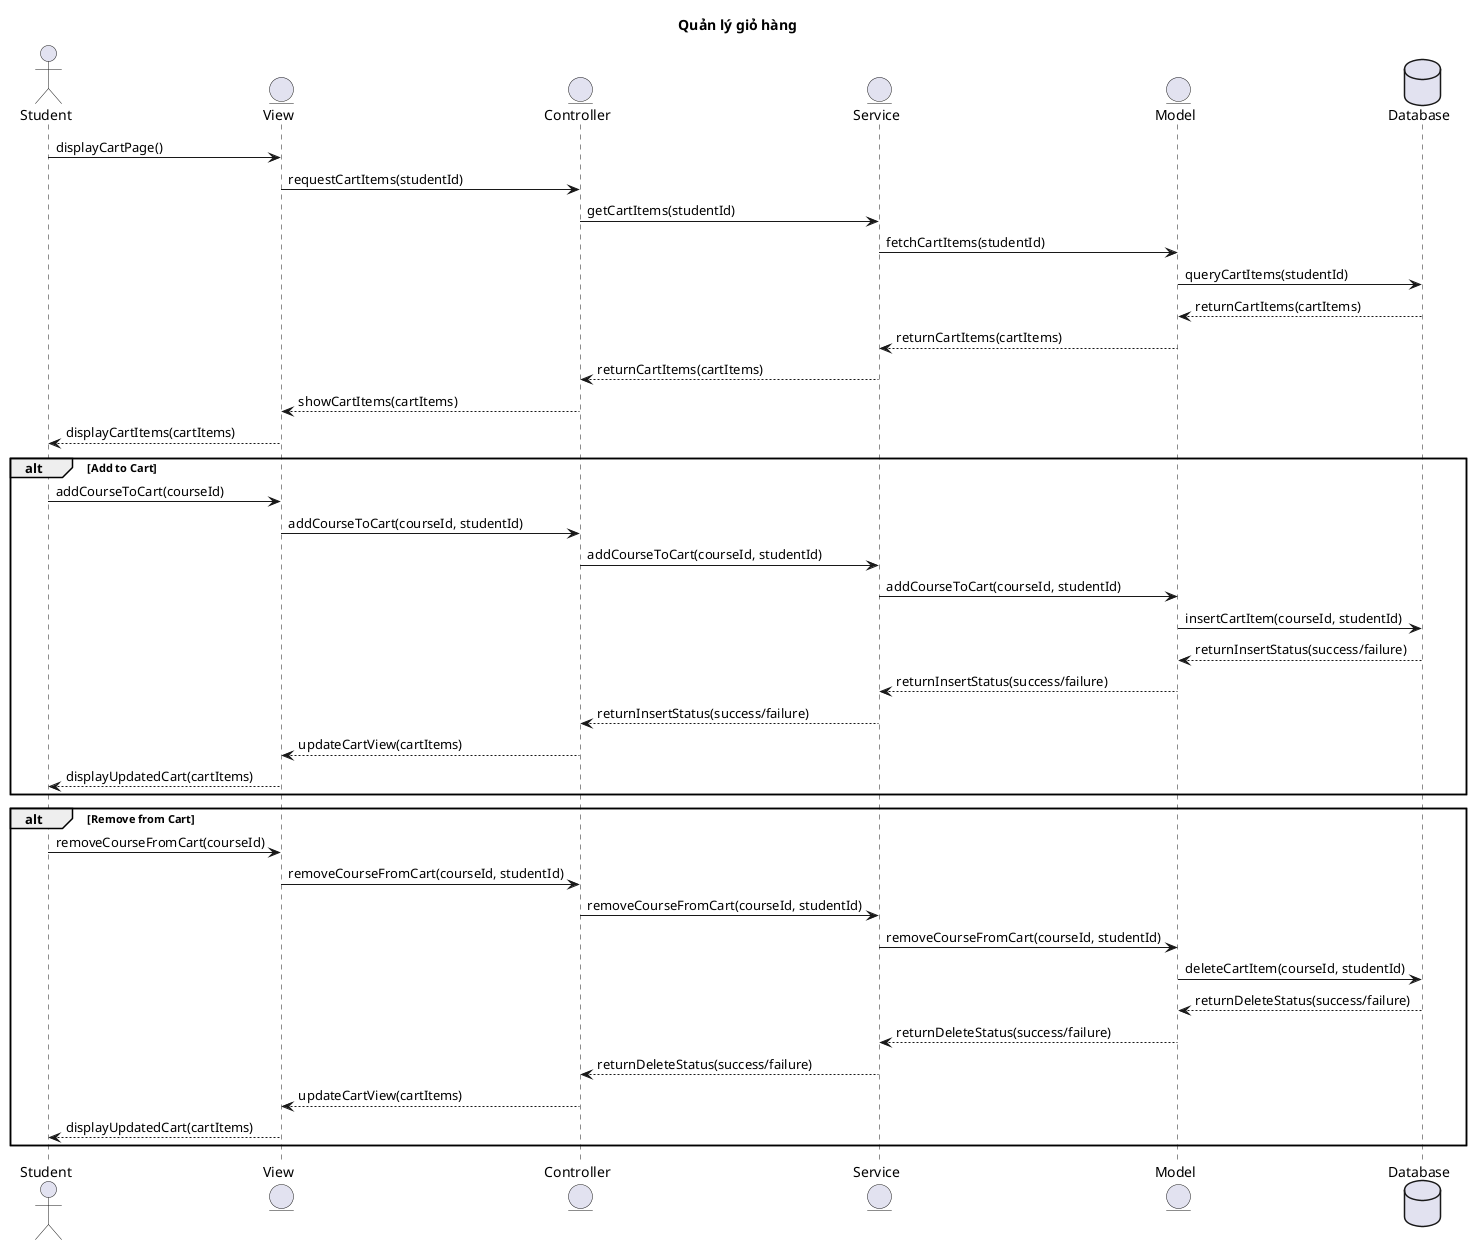 @startuml
title Quản lý giỏ hàng

actor Student
entity View
entity Controller
entity Service
entity Model
database Database

Student -> View : displayCartPage()
View -> Controller : requestCartItems(studentId)
Controller -> Service : getCartItems(studentId)
Service -> Model : fetchCartItems(studentId)
Model -> Database : queryCartItems(studentId)
Database --> Model : returnCartItems(cartItems)
Model --> Service : returnCartItems(cartItems)
Service --> Controller : returnCartItems(cartItems)
Controller --> View : showCartItems(cartItems)
View --> Student : displayCartItems(cartItems)

alt Add to Cart
    Student -> View : addCourseToCart(courseId)
    View -> Controller : addCourseToCart(courseId, studentId)
    Controller -> Service : addCourseToCart(courseId, studentId)
    Service -> Model : addCourseToCart(courseId, studentId)
    Model -> Database : insertCartItem(courseId, studentId)
    Database --> Model : returnInsertStatus(success/failure)
    Model --> Service : returnInsertStatus(success/failure)
    Service --> Controller : returnInsertStatus(success/failure)
    Controller --> View : updateCartView(cartItems)
    View --> Student : displayUpdatedCart(cartItems)
end

alt Remove from Cart
    Student -> View : removeCourseFromCart(courseId)
    View -> Controller : removeCourseFromCart(courseId, studentId)
    Controller -> Service : removeCourseFromCart(courseId, studentId)
    Service -> Model : removeCourseFromCart(courseId, studentId)
    Model -> Database : deleteCartItem(courseId, studentId)
    Database --> Model : returnDeleteStatus(success/failure)
    Model --> Service : returnDeleteStatus(success/failure)
    Service --> Controller : returnDeleteStatus(success/failure)
    Controller --> View : updateCartView(cartItems)
    View --> Student : displayUpdatedCart(cartItems)
end

@enduml
